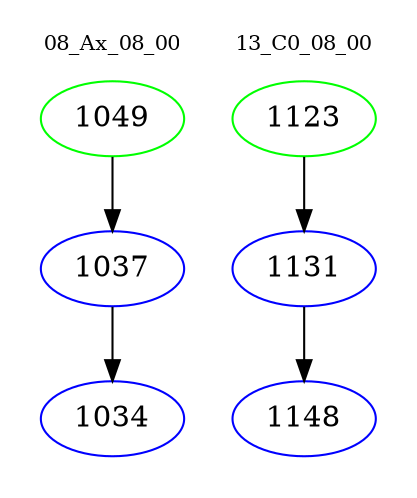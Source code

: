 digraph{
subgraph cluster_0 {
color = white
label = "08_Ax_08_00";
fontsize=10;
T0_1049 [label="1049", color="green"]
T0_1049 -> T0_1037 [color="black"]
T0_1037 [label="1037", color="blue"]
T0_1037 -> T0_1034 [color="black"]
T0_1034 [label="1034", color="blue"]
}
subgraph cluster_1 {
color = white
label = "13_C0_08_00";
fontsize=10;
T1_1123 [label="1123", color="green"]
T1_1123 -> T1_1131 [color="black"]
T1_1131 [label="1131", color="blue"]
T1_1131 -> T1_1148 [color="black"]
T1_1148 [label="1148", color="blue"]
}
}
